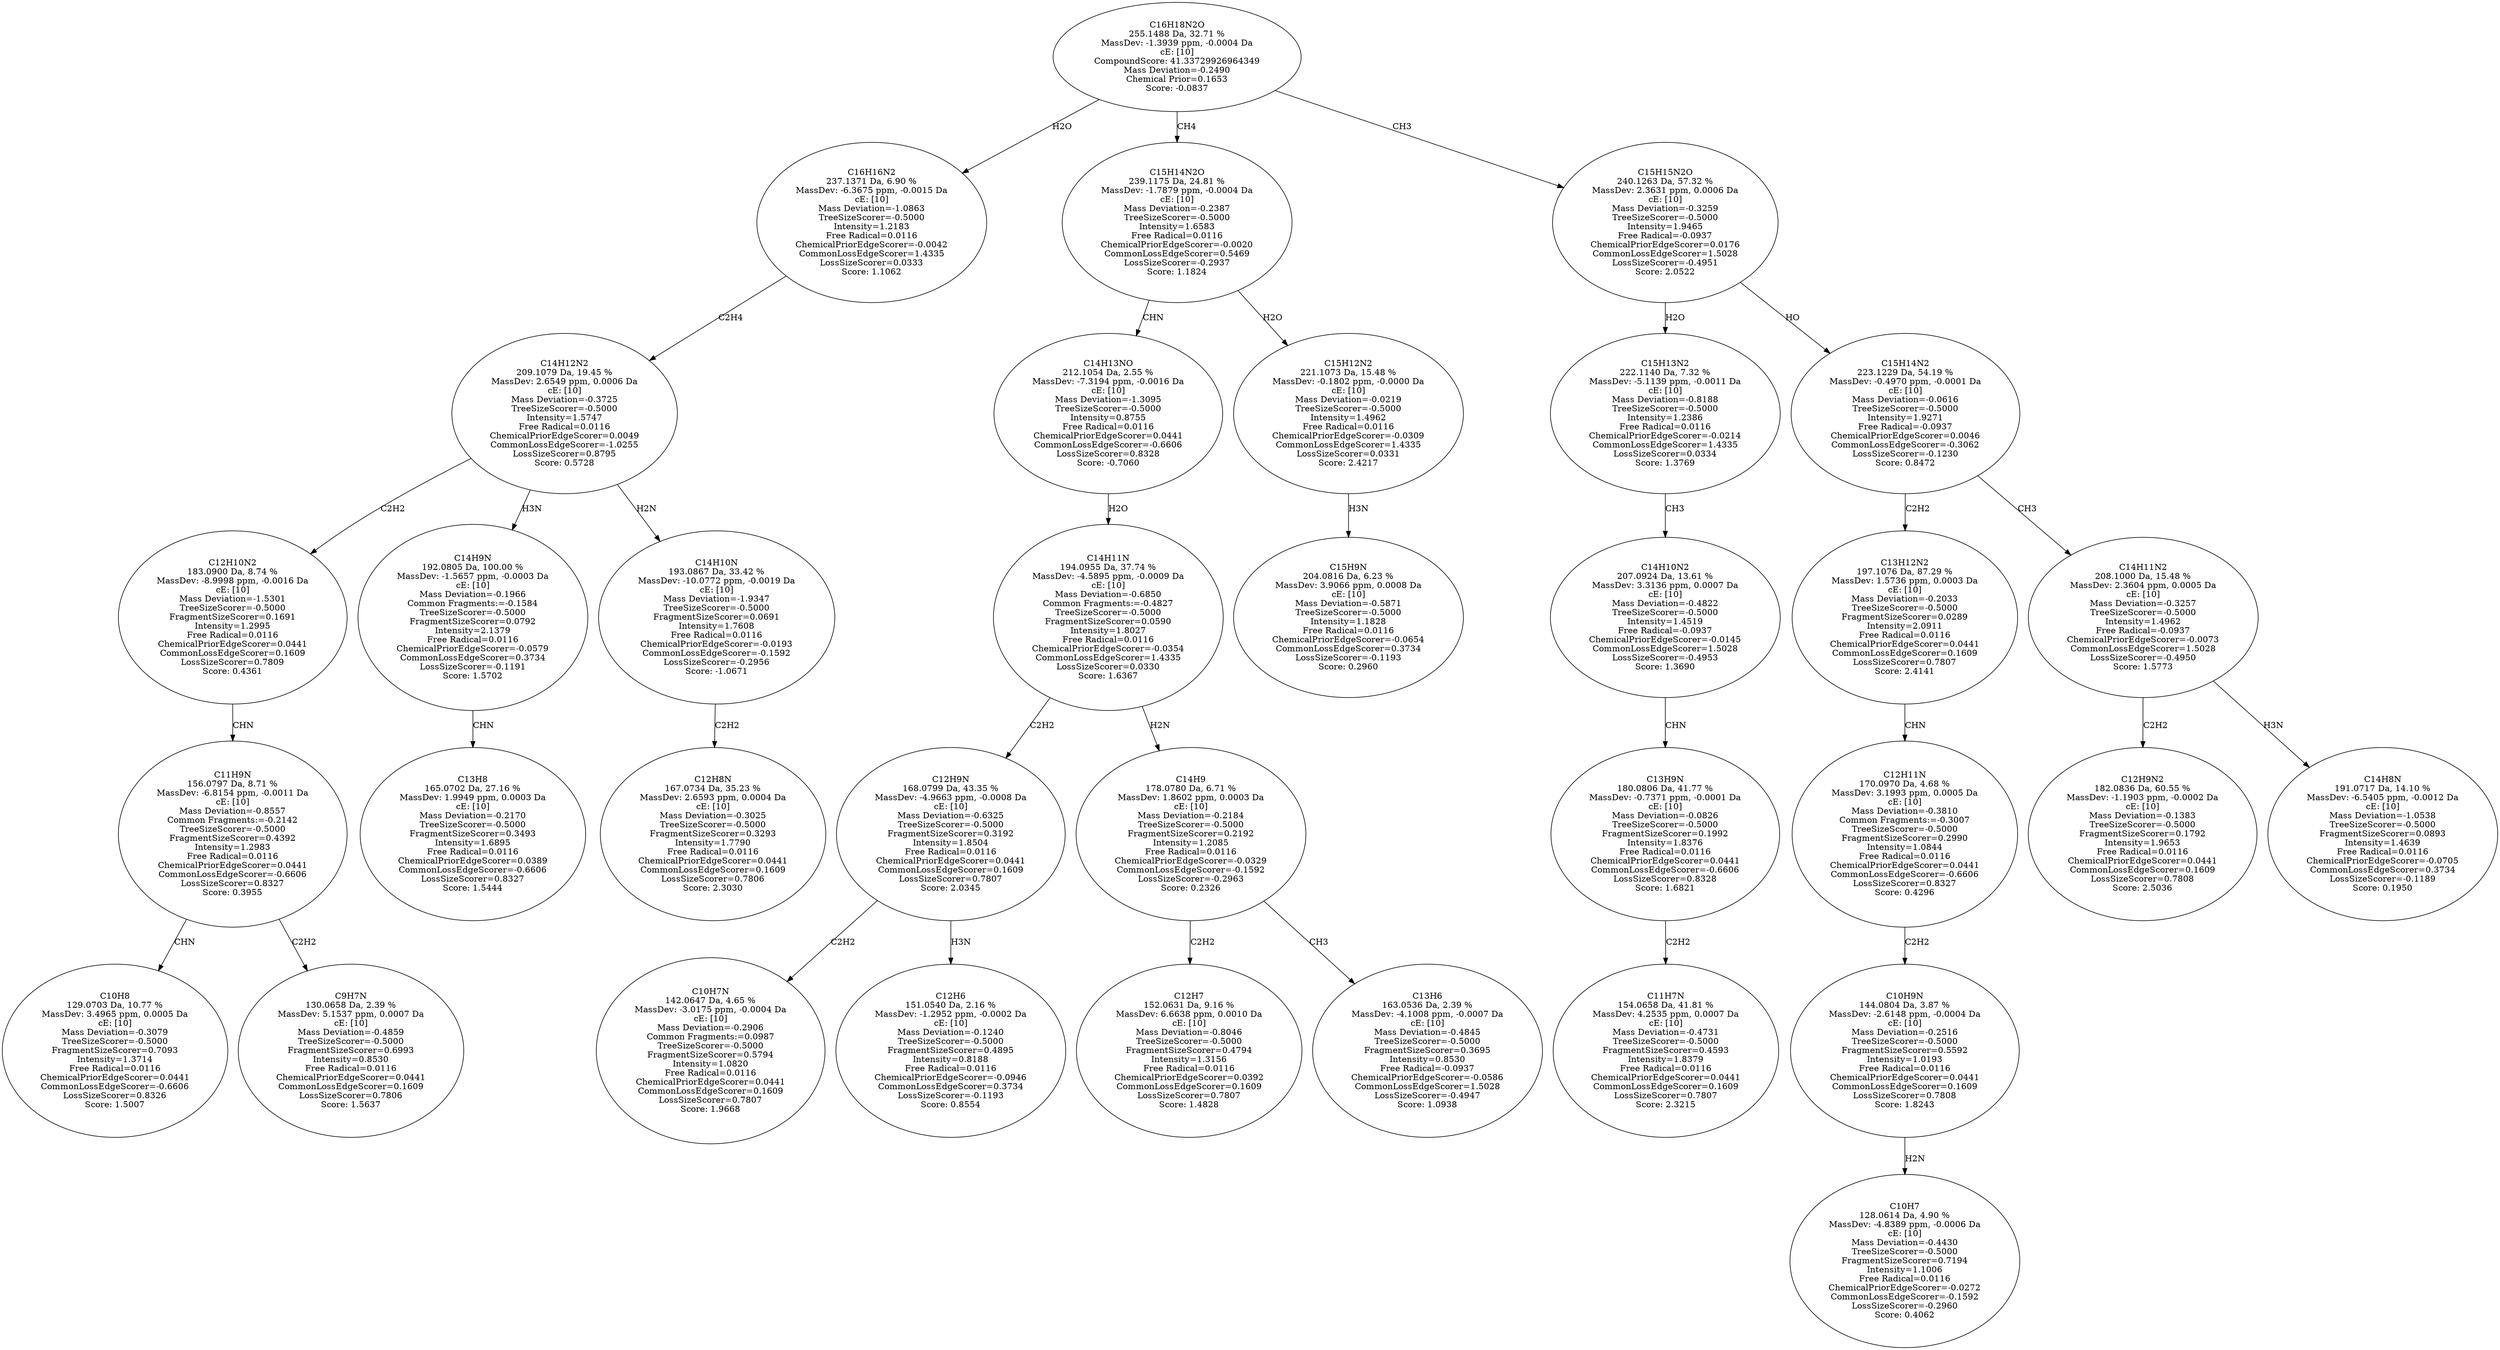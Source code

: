 strict digraph {
v1 [label="C10H8\n129.0703 Da, 10.77 %\nMassDev: 3.4965 ppm, 0.0005 Da\ncE: [10]\nMass Deviation=-0.3079\nTreeSizeScorer=-0.5000\nFragmentSizeScorer=0.7093\nIntensity=1.3714\nFree Radical=0.0116\nChemicalPriorEdgeScorer=0.0441\nCommonLossEdgeScorer=-0.6606\nLossSizeScorer=0.8326\nScore: 1.5007"];
v2 [label="C9H7N\n130.0658 Da, 2.39 %\nMassDev: 5.1537 ppm, 0.0007 Da\ncE: [10]\nMass Deviation=-0.4859\nTreeSizeScorer=-0.5000\nFragmentSizeScorer=0.6993\nIntensity=0.8530\nFree Radical=0.0116\nChemicalPriorEdgeScorer=0.0441\nCommonLossEdgeScorer=0.1609\nLossSizeScorer=0.7806\nScore: 1.5637"];
v3 [label="C11H9N\n156.0797 Da, 8.71 %\nMassDev: -6.8154 ppm, -0.0011 Da\ncE: [10]\nMass Deviation=-0.8557\nCommon Fragments:=-0.2142\nTreeSizeScorer=-0.5000\nFragmentSizeScorer=0.4392\nIntensity=1.2983\nFree Radical=0.0116\nChemicalPriorEdgeScorer=0.0441\nCommonLossEdgeScorer=-0.6606\nLossSizeScorer=0.8327\nScore: 0.3955"];
v4 [label="C12H10N2\n183.0900 Da, 8.74 %\nMassDev: -8.9998 ppm, -0.0016 Da\ncE: [10]\nMass Deviation=-1.5301\nTreeSizeScorer=-0.5000\nFragmentSizeScorer=0.1691\nIntensity=1.2995\nFree Radical=0.0116\nChemicalPriorEdgeScorer=0.0441\nCommonLossEdgeScorer=0.1609\nLossSizeScorer=0.7809\nScore: 0.4361"];
v5 [label="C13H8\n165.0702 Da, 27.16 %\nMassDev: 1.9949 ppm, 0.0003 Da\ncE: [10]\nMass Deviation=-0.2170\nTreeSizeScorer=-0.5000\nFragmentSizeScorer=0.3493\nIntensity=1.6895\nFree Radical=0.0116\nChemicalPriorEdgeScorer=0.0389\nCommonLossEdgeScorer=-0.6606\nLossSizeScorer=0.8327\nScore: 1.5444"];
v6 [label="C14H9N\n192.0805 Da, 100.00 %\nMassDev: -1.5657 ppm, -0.0003 Da\ncE: [10]\nMass Deviation=-0.1966\nCommon Fragments:=-0.1584\nTreeSizeScorer=-0.5000\nFragmentSizeScorer=0.0792\nIntensity=2.1379\nFree Radical=0.0116\nChemicalPriorEdgeScorer=-0.0579\nCommonLossEdgeScorer=0.3734\nLossSizeScorer=-0.1191\nScore: 1.5702"];
v7 [label="C12H8N\n167.0734 Da, 35.23 %\nMassDev: 2.6593 ppm, 0.0004 Da\ncE: [10]\nMass Deviation=-0.3025\nTreeSizeScorer=-0.5000\nFragmentSizeScorer=0.3293\nIntensity=1.7790\nFree Radical=0.0116\nChemicalPriorEdgeScorer=0.0441\nCommonLossEdgeScorer=0.1609\nLossSizeScorer=0.7806\nScore: 2.3030"];
v8 [label="C14H10N\n193.0867 Da, 33.42 %\nMassDev: -10.0772 ppm, -0.0019 Da\ncE: [10]\nMass Deviation=-1.9347\nTreeSizeScorer=-0.5000\nFragmentSizeScorer=0.0691\nIntensity=1.7608\nFree Radical=0.0116\nChemicalPriorEdgeScorer=-0.0193\nCommonLossEdgeScorer=-0.1592\nLossSizeScorer=-0.2956\nScore: -1.0671"];
v9 [label="C14H12N2\n209.1079 Da, 19.45 %\nMassDev: 2.6549 ppm, 0.0006 Da\ncE: [10]\nMass Deviation=-0.3725\nTreeSizeScorer=-0.5000\nIntensity=1.5747\nFree Radical=0.0116\nChemicalPriorEdgeScorer=0.0049\nCommonLossEdgeScorer=-1.0255\nLossSizeScorer=0.8795\nScore: 0.5728"];
v10 [label="C16H16N2\n237.1371 Da, 6.90 %\nMassDev: -6.3675 ppm, -0.0015 Da\ncE: [10]\nMass Deviation=-1.0863\nTreeSizeScorer=-0.5000\nIntensity=1.2183\nFree Radical=0.0116\nChemicalPriorEdgeScorer=-0.0042\nCommonLossEdgeScorer=1.4335\nLossSizeScorer=0.0333\nScore: 1.1062"];
v11 [label="C10H7N\n142.0647 Da, 4.65 %\nMassDev: -3.0175 ppm, -0.0004 Da\ncE: [10]\nMass Deviation=-0.2906\nCommon Fragments:=0.0987\nTreeSizeScorer=-0.5000\nFragmentSizeScorer=0.5794\nIntensity=1.0820\nFree Radical=0.0116\nChemicalPriorEdgeScorer=0.0441\nCommonLossEdgeScorer=0.1609\nLossSizeScorer=0.7807\nScore: 1.9668"];
v12 [label="C12H6\n151.0540 Da, 2.16 %\nMassDev: -1.2952 ppm, -0.0002 Da\ncE: [10]\nMass Deviation=-0.1240\nTreeSizeScorer=-0.5000\nFragmentSizeScorer=0.4895\nIntensity=0.8188\nFree Radical=0.0116\nChemicalPriorEdgeScorer=-0.0946\nCommonLossEdgeScorer=0.3734\nLossSizeScorer=-0.1193\nScore: 0.8554"];
v13 [label="C12H9N\n168.0799 Da, 43.35 %\nMassDev: -4.9663 ppm, -0.0008 Da\ncE: [10]\nMass Deviation=-0.6325\nTreeSizeScorer=-0.5000\nFragmentSizeScorer=0.3192\nIntensity=1.8504\nFree Radical=0.0116\nChemicalPriorEdgeScorer=0.0441\nCommonLossEdgeScorer=0.1609\nLossSizeScorer=0.7807\nScore: 2.0345"];
v14 [label="C12H7\n152.0631 Da, 9.16 %\nMassDev: 6.6638 ppm, 0.0010 Da\ncE: [10]\nMass Deviation=-0.8046\nTreeSizeScorer=-0.5000\nFragmentSizeScorer=0.4794\nIntensity=1.3156\nFree Radical=0.0116\nChemicalPriorEdgeScorer=0.0392\nCommonLossEdgeScorer=0.1609\nLossSizeScorer=0.7807\nScore: 1.4828"];
v15 [label="C13H6\n163.0536 Da, 2.39 %\nMassDev: -4.1008 ppm, -0.0007 Da\ncE: [10]\nMass Deviation=-0.4845\nTreeSizeScorer=-0.5000\nFragmentSizeScorer=0.3695\nIntensity=0.8530\nFree Radical=-0.0937\nChemicalPriorEdgeScorer=-0.0586\nCommonLossEdgeScorer=1.5028\nLossSizeScorer=-0.4947\nScore: 1.0938"];
v16 [label="C14H9\n178.0780 Da, 6.71 %\nMassDev: 1.8602 ppm, 0.0003 Da\ncE: [10]\nMass Deviation=-0.2184\nTreeSizeScorer=-0.5000\nFragmentSizeScorer=0.2192\nIntensity=1.2085\nFree Radical=0.0116\nChemicalPriorEdgeScorer=-0.0329\nCommonLossEdgeScorer=-0.1592\nLossSizeScorer=-0.2963\nScore: 0.2326"];
v17 [label="C14H11N\n194.0955 Da, 37.74 %\nMassDev: -4.5895 ppm, -0.0009 Da\ncE: [10]\nMass Deviation=-0.6850\nCommon Fragments:=-0.4827\nTreeSizeScorer=-0.5000\nFragmentSizeScorer=0.0590\nIntensity=1.8027\nFree Radical=0.0116\nChemicalPriorEdgeScorer=-0.0354\nCommonLossEdgeScorer=1.4335\nLossSizeScorer=0.0330\nScore: 1.6367"];
v18 [label="C14H13NO\n212.1054 Da, 2.55 %\nMassDev: -7.3194 ppm, -0.0016 Da\ncE: [10]\nMass Deviation=-1.3095\nTreeSizeScorer=-0.5000\nIntensity=0.8755\nFree Radical=0.0116\nChemicalPriorEdgeScorer=0.0441\nCommonLossEdgeScorer=-0.6606\nLossSizeScorer=0.8328\nScore: -0.7060"];
v19 [label="C15H9N\n204.0816 Da, 6.23 %\nMassDev: 3.9066 ppm, 0.0008 Da\ncE: [10]\nMass Deviation=-0.5871\nTreeSizeScorer=-0.5000\nIntensity=1.1828\nFree Radical=0.0116\nChemicalPriorEdgeScorer=-0.0654\nCommonLossEdgeScorer=0.3734\nLossSizeScorer=-0.1193\nScore: 0.2960"];
v20 [label="C15H12N2\n221.1073 Da, 15.48 %\nMassDev: -0.1802 ppm, -0.0000 Da\ncE: [10]\nMass Deviation=-0.0219\nTreeSizeScorer=-0.5000\nIntensity=1.4962\nFree Radical=0.0116\nChemicalPriorEdgeScorer=-0.0309\nCommonLossEdgeScorer=1.4335\nLossSizeScorer=0.0331\nScore: 2.4217"];
v21 [label="C15H14N2O\n239.1175 Da, 24.81 %\nMassDev: -1.7879 ppm, -0.0004 Da\ncE: [10]\nMass Deviation=-0.2387\nTreeSizeScorer=-0.5000\nIntensity=1.6583\nFree Radical=0.0116\nChemicalPriorEdgeScorer=-0.0020\nCommonLossEdgeScorer=0.5469\nLossSizeScorer=-0.2937\nScore: 1.1824"];
v22 [label="C11H7N\n154.0658 Da, 41.81 %\nMassDev: 4.2535 ppm, 0.0007 Da\ncE: [10]\nMass Deviation=-0.4731\nTreeSizeScorer=-0.5000\nFragmentSizeScorer=0.4593\nIntensity=1.8379\nFree Radical=0.0116\nChemicalPriorEdgeScorer=0.0441\nCommonLossEdgeScorer=0.1609\nLossSizeScorer=0.7807\nScore: 2.3215"];
v23 [label="C13H9N\n180.0806 Da, 41.77 %\nMassDev: -0.7371 ppm, -0.0001 Da\ncE: [10]\nMass Deviation=-0.0826\nTreeSizeScorer=-0.5000\nFragmentSizeScorer=0.1992\nIntensity=1.8376\nFree Radical=0.0116\nChemicalPriorEdgeScorer=0.0441\nCommonLossEdgeScorer=-0.6606\nLossSizeScorer=0.8328\nScore: 1.6821"];
v24 [label="C14H10N2\n207.0924 Da, 13.61 %\nMassDev: 3.3136 ppm, 0.0007 Da\ncE: [10]\nMass Deviation=-0.4822\nTreeSizeScorer=-0.5000\nIntensity=1.4519\nFree Radical=-0.0937\nChemicalPriorEdgeScorer=-0.0145\nCommonLossEdgeScorer=1.5028\nLossSizeScorer=-0.4953\nScore: 1.3690"];
v25 [label="C15H13N2\n222.1140 Da, 7.32 %\nMassDev: -5.1139 ppm, -0.0011 Da\ncE: [10]\nMass Deviation=-0.8188\nTreeSizeScorer=-0.5000\nIntensity=1.2386\nFree Radical=0.0116\nChemicalPriorEdgeScorer=-0.0214\nCommonLossEdgeScorer=1.4335\nLossSizeScorer=0.0334\nScore: 1.3769"];
v26 [label="C10H7\n128.0614 Da, 4.90 %\nMassDev: -4.8389 ppm, -0.0006 Da\ncE: [10]\nMass Deviation=-0.4430\nTreeSizeScorer=-0.5000\nFragmentSizeScorer=0.7194\nIntensity=1.1006\nFree Radical=0.0116\nChemicalPriorEdgeScorer=-0.0272\nCommonLossEdgeScorer=-0.1592\nLossSizeScorer=-0.2960\nScore: 0.4062"];
v27 [label="C10H9N\n144.0804 Da, 3.87 %\nMassDev: -2.6148 ppm, -0.0004 Da\ncE: [10]\nMass Deviation=-0.2516\nTreeSizeScorer=-0.5000\nFragmentSizeScorer=0.5592\nIntensity=1.0193\nFree Radical=0.0116\nChemicalPriorEdgeScorer=0.0441\nCommonLossEdgeScorer=0.1609\nLossSizeScorer=0.7808\nScore: 1.8243"];
v28 [label="C12H11N\n170.0970 Da, 4.68 %\nMassDev: 3.1993 ppm, 0.0005 Da\ncE: [10]\nMass Deviation=-0.3810\nCommon Fragments:=-0.3007\nTreeSizeScorer=-0.5000\nFragmentSizeScorer=0.2990\nIntensity=1.0844\nFree Radical=0.0116\nChemicalPriorEdgeScorer=0.0441\nCommonLossEdgeScorer=-0.6606\nLossSizeScorer=0.8327\nScore: 0.4296"];
v29 [label="C13H12N2\n197.1076 Da, 87.29 %\nMassDev: 1.5736 ppm, 0.0003 Da\ncE: [10]\nMass Deviation=-0.2033\nTreeSizeScorer=-0.5000\nFragmentSizeScorer=0.0289\nIntensity=2.0911\nFree Radical=0.0116\nChemicalPriorEdgeScorer=0.0441\nCommonLossEdgeScorer=0.1609\nLossSizeScorer=0.7807\nScore: 2.4141"];
v30 [label="C12H9N2\n182.0836 Da, 60.55 %\nMassDev: -1.1903 ppm, -0.0002 Da\ncE: [10]\nMass Deviation=-0.1383\nTreeSizeScorer=-0.5000\nFragmentSizeScorer=0.1792\nIntensity=1.9653\nFree Radical=0.0116\nChemicalPriorEdgeScorer=0.0441\nCommonLossEdgeScorer=0.1609\nLossSizeScorer=0.7808\nScore: 2.5036"];
v31 [label="C14H8N\n191.0717 Da, 14.10 %\nMassDev: -6.5405 ppm, -0.0012 Da\ncE: [10]\nMass Deviation=-1.0538\nTreeSizeScorer=-0.5000\nFragmentSizeScorer=0.0893\nIntensity=1.4639\nFree Radical=0.0116\nChemicalPriorEdgeScorer=-0.0705\nCommonLossEdgeScorer=0.3734\nLossSizeScorer=-0.1189\nScore: 0.1950"];
v32 [label="C14H11N2\n208.1000 Da, 15.48 %\nMassDev: 2.3604 ppm, 0.0005 Da\ncE: [10]\nMass Deviation=-0.3257\nTreeSizeScorer=-0.5000\nIntensity=1.4962\nFree Radical=-0.0937\nChemicalPriorEdgeScorer=-0.0073\nCommonLossEdgeScorer=1.5028\nLossSizeScorer=-0.4950\nScore: 1.5773"];
v33 [label="C15H14N2\n223.1229 Da, 54.19 %\nMassDev: -0.4970 ppm, -0.0001 Da\ncE: [10]\nMass Deviation=-0.0616\nTreeSizeScorer=-0.5000\nIntensity=1.9271\nFree Radical=-0.0937\nChemicalPriorEdgeScorer=0.0046\nCommonLossEdgeScorer=-0.3062\nLossSizeScorer=-0.1230\nScore: 0.8472"];
v34 [label="C15H15N2O\n240.1263 Da, 57.32 %\nMassDev: 2.3631 ppm, 0.0006 Da\ncE: [10]\nMass Deviation=-0.3259\nTreeSizeScorer=-0.5000\nIntensity=1.9465\nFree Radical=-0.0937\nChemicalPriorEdgeScorer=0.0176\nCommonLossEdgeScorer=1.5028\nLossSizeScorer=-0.4951\nScore: 2.0522"];
v35 [label="C16H18N2O\n255.1488 Da, 32.71 %\nMassDev: -1.3939 ppm, -0.0004 Da\ncE: [10]\nCompoundScore: 41.33729926964349\nMass Deviation=-0.2490\nChemical Prior=0.1653\nScore: -0.0837"];
v3 -> v1 [label="CHN"];
v3 -> v2 [label="C2H2"];
v4 -> v3 [label="CHN"];
v9 -> v4 [label="C2H2"];
v6 -> v5 [label="CHN"];
v9 -> v6 [label="H3N"];
v8 -> v7 [label="C2H2"];
v9 -> v8 [label="H2N"];
v10 -> v9 [label="C2H4"];
v35 -> v10 [label="H2O"];
v13 -> v11 [label="C2H2"];
v13 -> v12 [label="H3N"];
v17 -> v13 [label="C2H2"];
v16 -> v14 [label="C2H2"];
v16 -> v15 [label="CH3"];
v17 -> v16 [label="H2N"];
v18 -> v17 [label="H2O"];
v21 -> v18 [label="CHN"];
v20 -> v19 [label="H3N"];
v21 -> v20 [label="H2O"];
v35 -> v21 [label="CH4"];
v23 -> v22 [label="C2H2"];
v24 -> v23 [label="CHN"];
v25 -> v24 [label="CH3"];
v34 -> v25 [label="H2O"];
v27 -> v26 [label="H2N"];
v28 -> v27 [label="C2H2"];
v29 -> v28 [label="CHN"];
v33 -> v29 [label="C2H2"];
v32 -> v30 [label="C2H2"];
v32 -> v31 [label="H3N"];
v33 -> v32 [label="CH3"];
v34 -> v33 [label="HO"];
v35 -> v34 [label="CH3"];
}